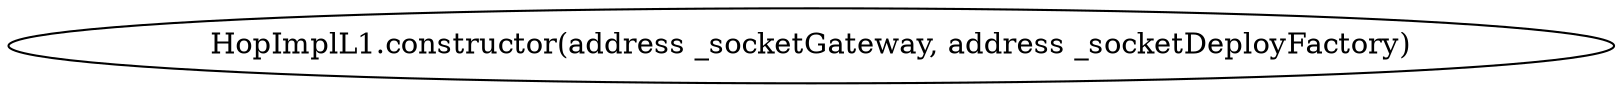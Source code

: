 digraph "" {
	graph [bb="0,0,655.44,36"];
	node [label="\N"];
	"HopImplL1.constructor(address _socketGateway, address _socketDeployFactory)"	 [height=0.5,
		pos="327.72,18",
		width=9.1033];
}
